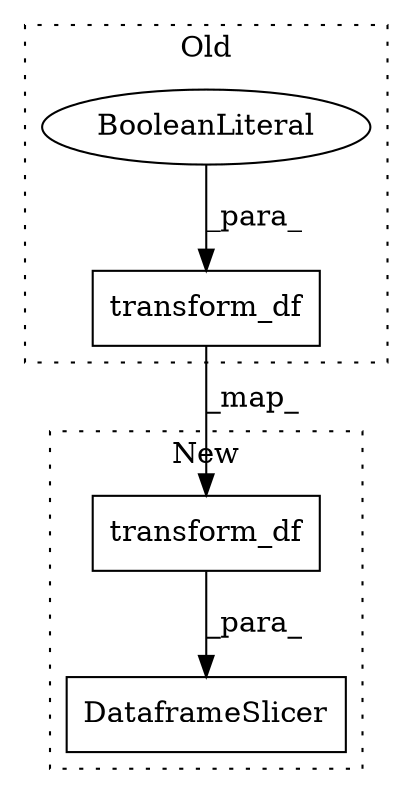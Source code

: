 digraph G {
subgraph cluster0 {
1 [label="transform_df" a="32" s="94603,94623" l="13,1" shape="box"];
4 [label="BooleanLiteral" a="9" s="94619" l="4" shape="ellipse"];
label = "Old";
style="dotted";
}
subgraph cluster1 {
2 [label="transform_df" a="32" s="94745,94760" l="13,1" shape="box"];
3 [label="DataframeSlicer" a="32" s="94713,94761" l="16,1" shape="box"];
label = "New";
style="dotted";
}
1 -> 2 [label="_map_"];
2 -> 3 [label="_para_"];
4 -> 1 [label="_para_"];
}